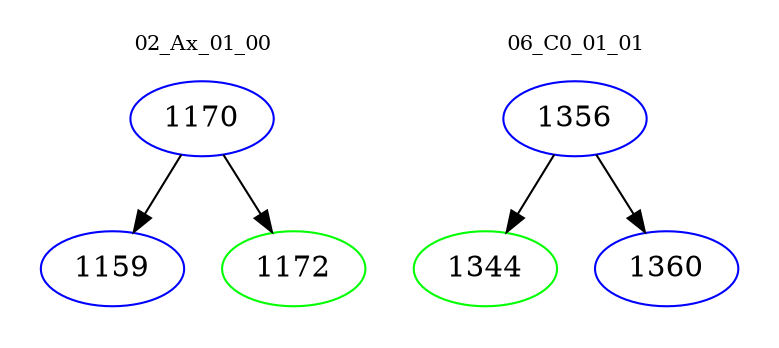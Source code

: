 digraph{
subgraph cluster_0 {
color = white
label = "02_Ax_01_00";
fontsize=10;
T0_1170 [label="1170", color="blue"]
T0_1170 -> T0_1159 [color="black"]
T0_1159 [label="1159", color="blue"]
T0_1170 -> T0_1172 [color="black"]
T0_1172 [label="1172", color="green"]
}
subgraph cluster_1 {
color = white
label = "06_C0_01_01";
fontsize=10;
T1_1356 [label="1356", color="blue"]
T1_1356 -> T1_1344 [color="black"]
T1_1344 [label="1344", color="green"]
T1_1356 -> T1_1360 [color="black"]
T1_1360 [label="1360", color="blue"]
}
}
